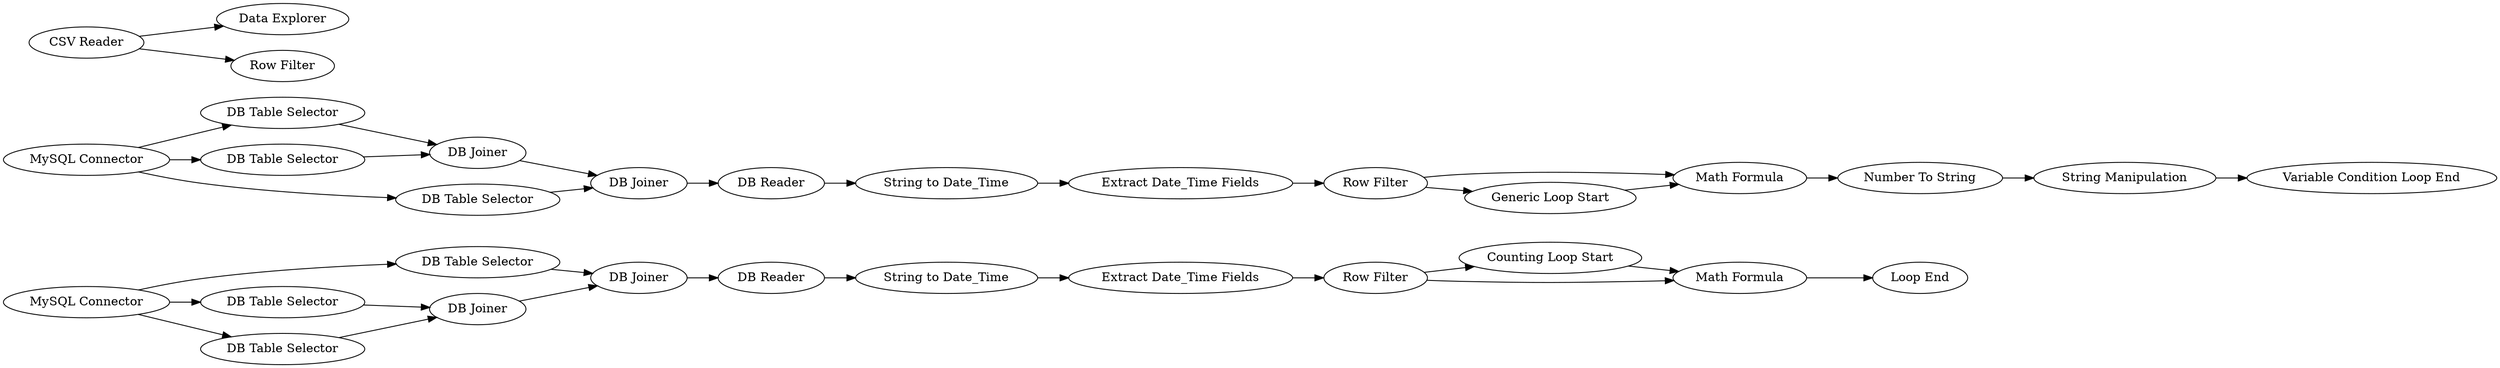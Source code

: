 digraph {
	"2192355907011238037_7" [label="DB Table Selector"]
	"2192355907011238037_6" [label="DB Reader"]
	"-2139201624403012131_3" [label="DB Table Selector"]
	"2520638675833201882_33" [label="Counting Loop Start"]
	"2520638675833201882_37" [label="Math Formula"]
	"2520638675833201882_47" [label="String Manipulation"]
	"2520638675833201882_51" [label="Data Explorer"]
	"-2139201624403012131_5" [label="DB Joiner"]
	"2520638675833201882_34" [label="Row Filter"]
	"2520638675833201882_45" [label="Variable Condition Loop End"]
	"2192355907011238037_4" [label="DB Table Selector"]
	"2192355907011238037_1" [label="MySQL Connector"]
	"2192355907011238037_5" [label="DB Joiner"]
	"2520638675833201882_41" [label="Extract Date_Time Fields"]
	"-2139201624403012131_4" [label="DB Table Selector"]
	"2520638675833201882_43" [label="Row Filter"]
	"2192355907011238037_3" [label="DB Table Selector"]
	"-2139201624403012131_7" [label="DB Table Selector"]
	"-2139201624403012131_8" [label="DB Joiner"]
	"2520638675833201882_49" [label="CSV Reader"]
	"2520638675833201882_31" [label="String to Date_Time"]
	"2520638675833201882_50" [label="Row Filter"]
	"2520638675833201882_35" [label="Math Formula"]
	"2520638675833201882_36" [label="Loop End"]
	"2520638675833201882_40" [label="String to Date_Time"]
	"2520638675833201882_44" [label="Generic Loop Start"]
	"2192355907011238037_8" [label="DB Joiner"]
	"2520638675833201882_32" [label="Extract Date_Time Fields"]
	"2520638675833201882_48" [label="Number To String"]
	"-2139201624403012131_6" [label="DB Reader"]
	"-2139201624403012131_1" [label="MySQL Connector"]
	"2520638675833201882_35" -> "2520638675833201882_36"
	"2520638675833201882_43" -> "2520638675833201882_37"
	"2192355907011238037_5" -> "2192355907011238037_8"
	"-2139201624403012131_5" -> "-2139201624403012131_8"
	"-2139201624403012131_8" -> "-2139201624403012131_6"
	"2192355907011238037_7" -> "2192355907011238037_8"
	"2192355907011238037_4" -> "2192355907011238037_5"
	"-2139201624403012131_7" -> "-2139201624403012131_8"
	"2520638675833201882_49" -> "2520638675833201882_50"
	"-2139201624403012131_1" -> "-2139201624403012131_3"
	"2520638675833201882_49" -> "2520638675833201882_51"
	"2520638675833201882_48" -> "2520638675833201882_47"
	"-2139201624403012131_1" -> "-2139201624403012131_4"
	"2520638675833201882_43" -> "2520638675833201882_44"
	"2520638675833201882_31" -> "2520638675833201882_32"
	"-2139201624403012131_4" -> "-2139201624403012131_5"
	"2520638675833201882_44" -> "2520638675833201882_37"
	"2520638675833201882_32" -> "2520638675833201882_34"
	"-2139201624403012131_1" -> "-2139201624403012131_7"
	"2520638675833201882_41" -> "2520638675833201882_43"
	"2192355907011238037_3" -> "2192355907011238037_5"
	"2192355907011238037_8" -> "2192355907011238037_6"
	"2192355907011238037_6" -> "2520638675833201882_31"
	"-2139201624403012131_6" -> "2520638675833201882_40"
	"-2139201624403012131_3" -> "-2139201624403012131_5"
	"2520638675833201882_37" -> "2520638675833201882_48"
	"2192355907011238037_1" -> "2192355907011238037_3"
	"2192355907011238037_1" -> "2192355907011238037_7"
	"2520638675833201882_47" -> "2520638675833201882_45"
	"2520638675833201882_34" -> "2520638675833201882_33"
	"2520638675833201882_33" -> "2520638675833201882_35"
	"2520638675833201882_40" -> "2520638675833201882_41"
	"2520638675833201882_34" -> "2520638675833201882_35"
	"2192355907011238037_1" -> "2192355907011238037_4"
	rankdir=LR
}

